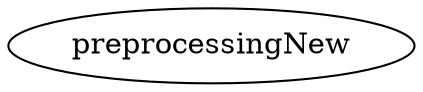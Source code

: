 /* Created by mdot for Matlab */
digraph m2html {

  preprocessingNew [URL="preprocessingNew.html"];
}